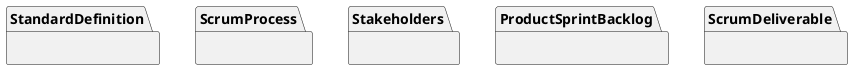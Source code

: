 @startuml sro
namespace StandardDefinition {

}
namespace ScrumProcess {

}
namespace Stakeholders {

}
namespace ProductSprintBacklog {

}
namespace ScrumDeliverable {

}
@enduml
